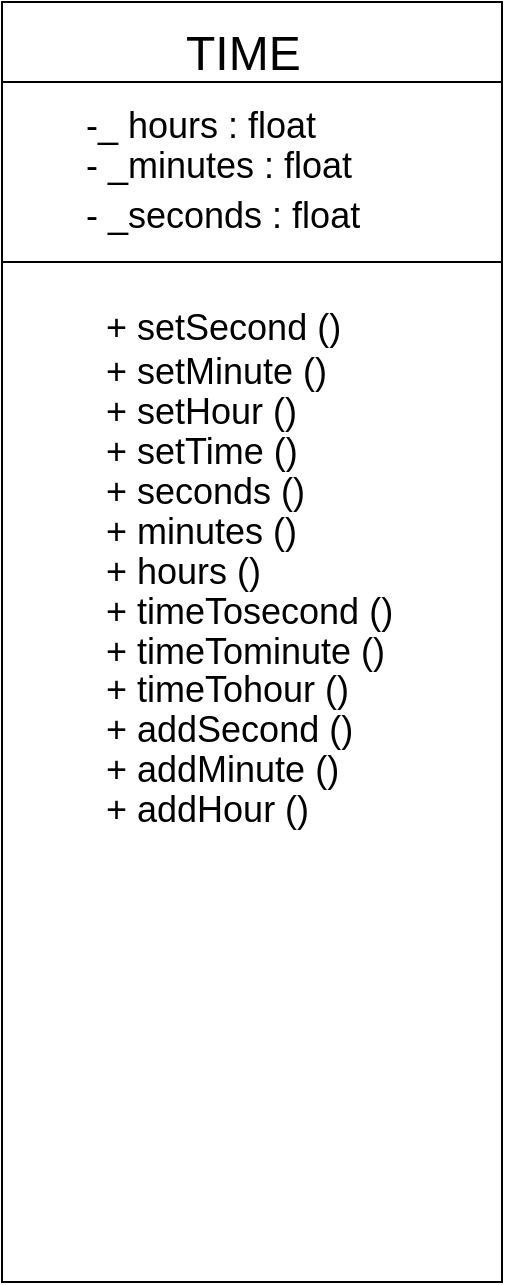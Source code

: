 <mxfile version="12.0.2" type="device" pages="1"><diagram id="TC9Ba9HKqDQ82SszcQWz" name="Page-1"><mxGraphModel dx="1408" dy="748" grid="1" gridSize="10" guides="1" tooltips="1" connect="1" arrows="1" fold="1" page="1" pageScale="1" pageWidth="827" pageHeight="1169" math="0" shadow="0"><root><mxCell id="0"/><mxCell id="1" parent="0"/><mxCell id="AunoU838weYRsZrLbmew-1" value="" style="rounded=0;whiteSpace=wrap;html=1;" vertex="1" parent="1"><mxGeometry x="20" y="20" width="250" height="640" as="geometry"/></mxCell><mxCell id="AunoU838weYRsZrLbmew-3" value="&lt;font style=&quot;font-size: 24px&quot;&gt;TIME&lt;/font&gt;" style="text;html=1;resizable=0;points=[];autosize=1;align=left;verticalAlign=top;spacingTop=-4;" vertex="1" parent="1"><mxGeometry x="110" y="29" width="70" height="20" as="geometry"/></mxCell><mxCell id="AunoU838weYRsZrLbmew-4" value="&lt;font style=&quot;font-size: 18px&quot;&gt;-_ hours : float&lt;/font&gt;" style="text;html=1;resizable=0;points=[];autosize=1;align=left;verticalAlign=top;spacingTop=-4;" vertex="1" parent="1"><mxGeometry x="60" y="69" width="130" height="20" as="geometry"/></mxCell><mxCell id="AunoU838weYRsZrLbmew-5" value="&lt;font style=&quot;font-size: 18px&quot;&gt;- _minutes : float&lt;/font&gt;" style="text;html=1;resizable=0;points=[];autosize=1;align=left;verticalAlign=top;spacingTop=-4;" vertex="1" parent="1"><mxGeometry x="60" y="89" width="150" height="20" as="geometry"/></mxCell><mxCell id="AunoU838weYRsZrLbmew-6" value="&lt;font style=&quot;font-size: 18px&quot;&gt;- _seconds : float&lt;/font&gt;" style="text;html=1;resizable=0;points=[];autosize=1;align=left;verticalAlign=top;spacingTop=-4;" vertex="1" parent="1"><mxGeometry x="60" y="114" width="150" height="20" as="geometry"/></mxCell><mxCell id="AunoU838weYRsZrLbmew-7" value="" style="endArrow=none;html=1;" edge="1" parent="1"><mxGeometry width="50" height="50" relative="1" as="geometry"><mxPoint x="20" y="60" as="sourcePoint"/><mxPoint x="270" y="60" as="targetPoint"/></mxGeometry></mxCell><mxCell id="AunoU838weYRsZrLbmew-8" value="" style="endArrow=none;html=1;" edge="1" parent="1"><mxGeometry width="50" height="50" relative="1" as="geometry"><mxPoint x="20" y="150" as="sourcePoint"/><mxPoint x="270" y="150" as="targetPoint"/></mxGeometry></mxCell><mxCell id="AunoU838weYRsZrLbmew-9" value="&lt;font style=&quot;font-size: 18px&quot;&gt;+ setSecond ()&lt;/font&gt;" style="text;html=1;resizable=0;points=[];autosize=1;align=left;verticalAlign=top;spacingTop=-4;" vertex="1" parent="1"><mxGeometry x="70" y="170" width="130" height="20" as="geometry"/></mxCell><mxCell id="AunoU838weYRsZrLbmew-10" value="&lt;font style=&quot;font-size: 18px&quot;&gt;+ setMinute ()&lt;/font&gt;" style="text;html=1;resizable=0;points=[];autosize=1;align=left;verticalAlign=top;spacingTop=-4;" vertex="1" parent="1"><mxGeometry x="70" y="192" width="130" height="20" as="geometry"/></mxCell><mxCell id="AunoU838weYRsZrLbmew-11" value="&lt;font style=&quot;font-size: 18px&quot;&gt;+ setHour ()&lt;/font&gt;" style="text;html=1;resizable=0;points=[];autosize=1;align=left;verticalAlign=top;spacingTop=-4;" vertex="1" parent="1"><mxGeometry x="70" y="212" width="110" height="20" as="geometry"/></mxCell><mxCell id="AunoU838weYRsZrLbmew-12" value="&lt;font style=&quot;font-size: 18px&quot;&gt;+ setTime ()&lt;/font&gt;" style="text;html=1;resizable=0;points=[];autosize=1;align=left;verticalAlign=top;spacingTop=-4;" vertex="1" parent="1"><mxGeometry x="70" y="232" width="110" height="20" as="geometry"/></mxCell><mxCell id="AunoU838weYRsZrLbmew-13" value="&lt;font style=&quot;font-size: 18px&quot;&gt;+ seconds ()&lt;/font&gt;" style="text;html=1;resizable=0;points=[];autosize=1;align=left;verticalAlign=top;spacingTop=-4;" vertex="1" parent="1"><mxGeometry x="70" y="252" width="120" height="20" as="geometry"/></mxCell><mxCell id="AunoU838weYRsZrLbmew-14" value="&lt;font style=&quot;font-size: 18px&quot;&gt;+ minutes ()&lt;/font&gt;" style="text;html=1;resizable=0;points=[];autosize=1;align=left;verticalAlign=top;spacingTop=-4;" vertex="1" parent="1"><mxGeometry x="70" y="272" width="110" height="20" as="geometry"/></mxCell><mxCell id="AunoU838weYRsZrLbmew-15" value="&lt;font style=&quot;font-size: 18px&quot;&gt;+ hours ()&lt;/font&gt;" style="text;html=1;resizable=0;points=[];autosize=1;align=left;verticalAlign=top;spacingTop=-4;" vertex="1" parent="1"><mxGeometry x="70" y="292" width="90" height="20" as="geometry"/></mxCell><mxCell id="AunoU838weYRsZrLbmew-18" value="&lt;font style=&quot;font-size: 18px&quot;&gt;+ timeTosecond ()&lt;/font&gt;" style="text;html=1;resizable=0;points=[];autosize=1;align=left;verticalAlign=top;spacingTop=-4;" vertex="1" parent="1"><mxGeometry x="70" y="312" width="160" height="20" as="geometry"/></mxCell><mxCell id="AunoU838weYRsZrLbmew-19" value="&lt;font style=&quot;font-size: 18px&quot;&gt;+ timeTominute ()&lt;/font&gt;" style="text;html=1;resizable=0;points=[];autosize=1;align=left;verticalAlign=top;spacingTop=-4;" vertex="1" parent="1"><mxGeometry x="70" y="332" width="160" height="20" as="geometry"/></mxCell><mxCell id="AunoU838weYRsZrLbmew-22" value="&lt;font style=&quot;font-size: 18px&quot;&gt;+ timeTohour ()&lt;/font&gt;" style="text;html=1;resizable=0;points=[];autosize=1;align=left;verticalAlign=top;spacingTop=-4;" vertex="1" parent="1"><mxGeometry x="70" y="351" width="140" height="20" as="geometry"/></mxCell><mxCell id="AunoU838weYRsZrLbmew-23" value="&lt;font style=&quot;font-size: 18px&quot;&gt;+ addSecond ()&lt;/font&gt;" style="text;html=1;resizable=0;points=[];autosize=1;align=left;verticalAlign=top;spacingTop=-4;" vertex="1" parent="1"><mxGeometry x="70" y="371" width="140" height="20" as="geometry"/></mxCell><mxCell id="AunoU838weYRsZrLbmew-24" value="&lt;font style=&quot;font-size: 18px&quot;&gt;+ addMinute ()&lt;/font&gt;" style="text;html=1;resizable=0;points=[];autosize=1;align=left;verticalAlign=top;spacingTop=-4;" vertex="1" parent="1"><mxGeometry x="70" y="391" width="130" height="20" as="geometry"/></mxCell><mxCell id="AunoU838weYRsZrLbmew-25" value="&lt;font style=&quot;font-size: 18px&quot;&gt;+ addHour ()&lt;/font&gt;" style="text;html=1;resizable=0;points=[];autosize=1;align=left;verticalAlign=top;spacingTop=-4;" vertex="1" parent="1"><mxGeometry x="70" y="411" width="120" height="20" as="geometry"/></mxCell></root></mxGraphModel></diagram></mxfile>